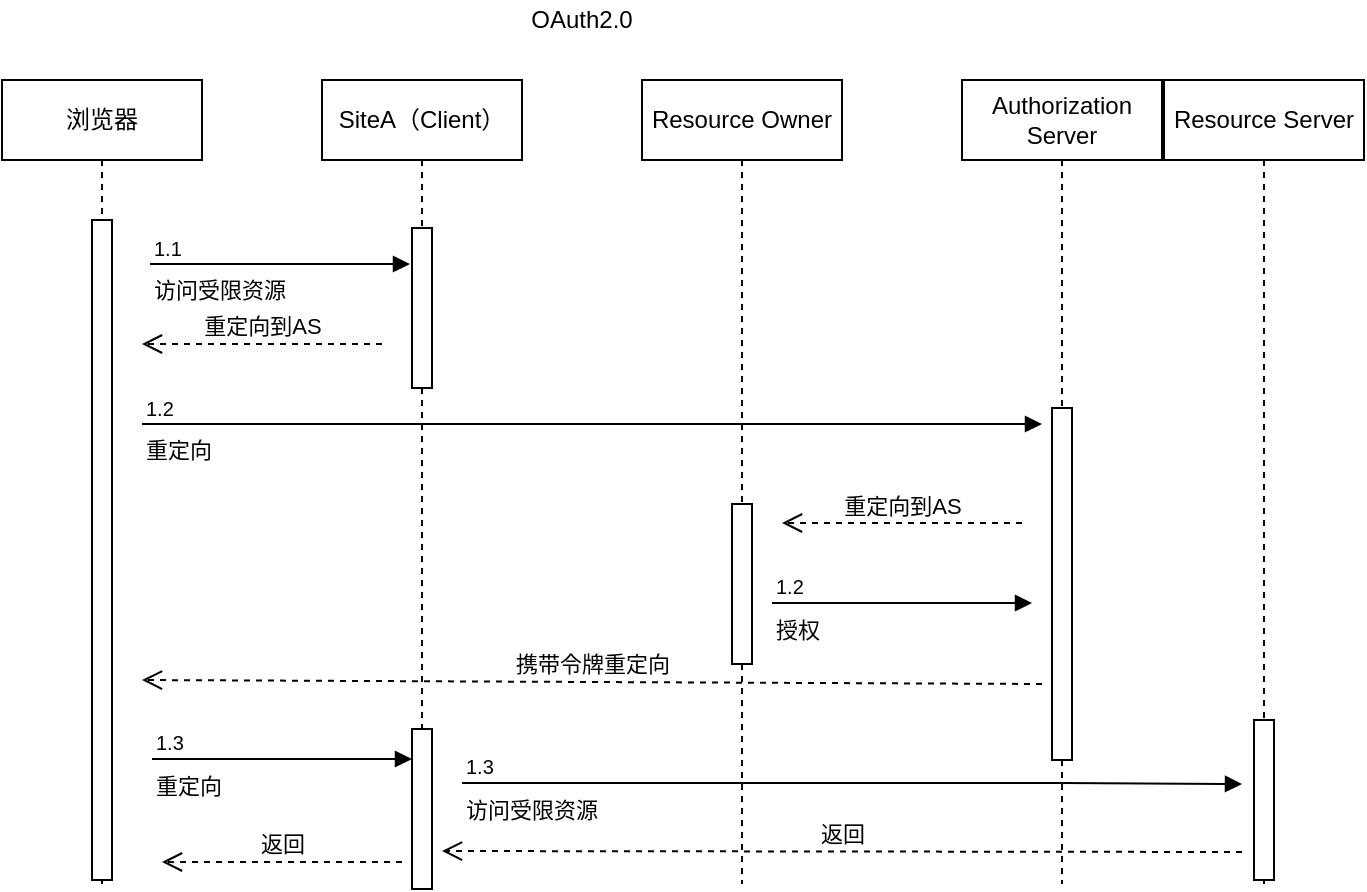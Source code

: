 <mxfile version="11.1.4" type="device"><diagram id="ErYk1C7J16shPg2j-KtX" name="Page-1"><mxGraphModel dx="-568" dy="1977" grid="1" gridSize="10" guides="1" tooltips="1" connect="1" arrows="1" fold="1" page="1" pageScale="1" pageWidth="827" pageHeight="1169" math="0" shadow="0"><root><mxCell id="0"/><mxCell id="1" parent="0"/><mxCell id="C6R_59PLRei2zEPe3SlT-1" value="" style="group" vertex="1" connectable="0" parent="1"><mxGeometry x="1678" y="-1120" width="681" height="444.5" as="geometry"/></mxCell><mxCell id="C6R_59PLRei2zEPe3SlT-2" value="浏览器" style="shape=umlLifeline;perimeter=lifelinePerimeter;whiteSpace=wrap;html=1;container=1;collapsible=0;recursiveResize=0;outlineConnect=0;align=center;" vertex="1" parent="C6R_59PLRei2zEPe3SlT-1"><mxGeometry y="40" width="100" height="402" as="geometry"/></mxCell><mxCell id="C6R_59PLRei2zEPe3SlT-3" value="" style="html=1;points=[];perimeter=orthogonalPerimeter;align=center;" vertex="1" parent="C6R_59PLRei2zEPe3SlT-2"><mxGeometry x="45" y="70" width="10" height="330" as="geometry"/></mxCell><mxCell id="C6R_59PLRei2zEPe3SlT-4" value="重定向到AS" style="html=1;verticalAlign=bottom;endArrow=open;dashed=1;endSize=8;" edge="1" parent="C6R_59PLRei2zEPe3SlT-2"><mxGeometry relative="1" as="geometry"><mxPoint x="190" y="132" as="sourcePoint"/><mxPoint x="70" y="132" as="targetPoint"/></mxGeometry></mxCell><mxCell id="C6R_59PLRei2zEPe3SlT-5" value="SiteA（Client）" style="shape=umlLifeline;perimeter=lifelinePerimeter;whiteSpace=wrap;html=1;container=1;collapsible=0;recursiveResize=0;outlineConnect=0;align=center;" vertex="1" parent="C6R_59PLRei2zEPe3SlT-1"><mxGeometry x="160" y="40" width="100" height="404.5" as="geometry"/></mxCell><mxCell id="C6R_59PLRei2zEPe3SlT-6" value="" style="html=1;points=[];perimeter=orthogonalPerimeter;align=center;" vertex="1" parent="C6R_59PLRei2zEPe3SlT-5"><mxGeometry x="45" y="74" width="10" height="80" as="geometry"/></mxCell><mxCell id="C6R_59PLRei2zEPe3SlT-7" value="" style="html=1;points=[];perimeter=orthogonalPerimeter;align=center;" vertex="1" parent="C6R_59PLRei2zEPe3SlT-5"><mxGeometry x="45" y="324.5" width="10" height="80" as="geometry"/></mxCell><mxCell id="C6R_59PLRei2zEPe3SlT-8" value="Resource Owner" style="shape=umlLifeline;perimeter=lifelinePerimeter;whiteSpace=wrap;html=1;container=1;collapsible=0;recursiveResize=0;outlineConnect=0;align=center;" vertex="1" parent="C6R_59PLRei2zEPe3SlT-1"><mxGeometry x="320" y="40" width="100" height="402" as="geometry"/></mxCell><mxCell id="C6R_59PLRei2zEPe3SlT-9" value="" style="html=1;points=[];perimeter=orthogonalPerimeter;align=center;" vertex="1" parent="C6R_59PLRei2zEPe3SlT-8"><mxGeometry x="45" y="212" width="10" height="80" as="geometry"/></mxCell><mxCell id="C6R_59PLRei2zEPe3SlT-10" value="Authorization Server" style="shape=umlLifeline;perimeter=lifelinePerimeter;whiteSpace=wrap;html=1;container=1;collapsible=0;recursiveResize=0;outlineConnect=0;align=center;" vertex="1" parent="C6R_59PLRei2zEPe3SlT-1"><mxGeometry x="480" y="40" width="100" height="402" as="geometry"/></mxCell><mxCell id="C6R_59PLRei2zEPe3SlT-11" value="" style="html=1;points=[];perimeter=orthogonalPerimeter;align=center;" vertex="1" parent="C6R_59PLRei2zEPe3SlT-10"><mxGeometry x="45" y="164" width="10" height="176" as="geometry"/></mxCell><mxCell id="C6R_59PLRei2zEPe3SlT-12" value="Resource Server" style="shape=umlLifeline;perimeter=lifelinePerimeter;whiteSpace=wrap;html=1;container=1;collapsible=0;recursiveResize=0;outlineConnect=0;align=center;" vertex="1" parent="C6R_59PLRei2zEPe3SlT-1"><mxGeometry x="581" y="40" width="100" height="402" as="geometry"/></mxCell><mxCell id="C6R_59PLRei2zEPe3SlT-13" value="" style="html=1;points=[];perimeter=orthogonalPerimeter;align=center;" vertex="1" parent="C6R_59PLRei2zEPe3SlT-12"><mxGeometry x="45" y="320" width="10" height="80" as="geometry"/></mxCell><mxCell id="C6R_59PLRei2zEPe3SlT-14" value="重定向" style="endArrow=block;endFill=1;html=1;edgeStyle=orthogonalEdgeStyle;align=left;verticalAlign=top;" edge="1" parent="C6R_59PLRei2zEPe3SlT-1"><mxGeometry x="-1" relative="1" as="geometry"><mxPoint x="70" y="212" as="sourcePoint"/><mxPoint x="520" y="212" as="targetPoint"/></mxGeometry></mxCell><mxCell id="C6R_59PLRei2zEPe3SlT-15" value="1.2" style="resizable=0;html=1;align=left;verticalAlign=bottom;labelBackgroundColor=#ffffff;fontSize=10;" connectable="0" vertex="1" parent="C6R_59PLRei2zEPe3SlT-14"><mxGeometry x="-1" relative="1" as="geometry"/></mxCell><mxCell id="C6R_59PLRei2zEPe3SlT-16" value="重定向到AS" style="html=1;verticalAlign=bottom;endArrow=open;dashed=1;endSize=8;" edge="1" parent="C6R_59PLRei2zEPe3SlT-1"><mxGeometry relative="1" as="geometry"><mxPoint x="510" y="261.5" as="sourcePoint"/><mxPoint x="390" y="261.5" as="targetPoint"/></mxGeometry></mxCell><mxCell id="C6R_59PLRei2zEPe3SlT-17" value="访问受限资源" style="endArrow=block;endFill=1;html=1;edgeStyle=orthogonalEdgeStyle;align=left;verticalAlign=top;" edge="1" parent="C6R_59PLRei2zEPe3SlT-1"><mxGeometry x="-1" relative="1" as="geometry"><mxPoint x="74" y="132" as="sourcePoint"/><mxPoint x="204" y="132" as="targetPoint"/></mxGeometry></mxCell><mxCell id="C6R_59PLRei2zEPe3SlT-18" value="1.1" style="resizable=0;html=1;align=left;verticalAlign=bottom;labelBackgroundColor=#ffffff;fontSize=10;" connectable="0" vertex="1" parent="C6R_59PLRei2zEPe3SlT-17"><mxGeometry x="-1" relative="1" as="geometry"/></mxCell><mxCell id="C6R_59PLRei2zEPe3SlT-19" value="授权" style="endArrow=block;endFill=1;html=1;edgeStyle=orthogonalEdgeStyle;align=left;verticalAlign=top;" edge="1" parent="C6R_59PLRei2zEPe3SlT-1"><mxGeometry x="-1" relative="1" as="geometry"><mxPoint x="385" y="301.5" as="sourcePoint"/><mxPoint x="515" y="301.5" as="targetPoint"/></mxGeometry></mxCell><mxCell id="C6R_59PLRei2zEPe3SlT-20" value="1.2" style="resizable=0;html=1;align=left;verticalAlign=bottom;labelBackgroundColor=#ffffff;fontSize=10;" connectable="0" vertex="1" parent="C6R_59PLRei2zEPe3SlT-19"><mxGeometry x="-1" relative="1" as="geometry"/></mxCell><mxCell id="C6R_59PLRei2zEPe3SlT-21" value="携带令牌重定向" style="html=1;verticalAlign=bottom;endArrow=open;dashed=1;endSize=8;" edge="1" parent="C6R_59PLRei2zEPe3SlT-1"><mxGeometry relative="1" as="geometry"><mxPoint x="520" y="342" as="sourcePoint"/><mxPoint x="70" y="340" as="targetPoint"/></mxGeometry></mxCell><mxCell id="C6R_59PLRei2zEPe3SlT-22" value="重定向" style="endArrow=block;endFill=1;html=1;edgeStyle=orthogonalEdgeStyle;align=left;verticalAlign=top;" edge="1" parent="C6R_59PLRei2zEPe3SlT-1"><mxGeometry x="-1" relative="1" as="geometry"><mxPoint x="75" y="379.5" as="sourcePoint"/><mxPoint x="205" y="379.5" as="targetPoint"/></mxGeometry></mxCell><mxCell id="C6R_59PLRei2zEPe3SlT-23" value="1.3" style="resizable=0;html=1;align=left;verticalAlign=bottom;labelBackgroundColor=#ffffff;fontSize=10;" connectable="0" vertex="1" parent="C6R_59PLRei2zEPe3SlT-22"><mxGeometry x="-1" relative="1" as="geometry"/></mxCell><mxCell id="C6R_59PLRei2zEPe3SlT-24" value="访问受限资源" style="endArrow=block;endFill=1;html=1;edgeStyle=orthogonalEdgeStyle;align=left;verticalAlign=top;" edge="1" parent="C6R_59PLRei2zEPe3SlT-1"><mxGeometry x="-1" relative="1" as="geometry"><mxPoint x="230" y="391.5" as="sourcePoint"/><mxPoint x="620" y="392" as="targetPoint"/><Array as="points"><mxPoint x="520" y="392"/><mxPoint x="520" y="392"/></Array></mxGeometry></mxCell><mxCell id="C6R_59PLRei2zEPe3SlT-25" value="1.3" style="resizable=0;html=1;align=left;verticalAlign=bottom;labelBackgroundColor=#ffffff;fontSize=10;" connectable="0" vertex="1" parent="C6R_59PLRei2zEPe3SlT-24"><mxGeometry x="-1" relative="1" as="geometry"/></mxCell><mxCell id="C6R_59PLRei2zEPe3SlT-26" value="返回" style="html=1;verticalAlign=bottom;endArrow=open;dashed=1;endSize=8;" edge="1" parent="C6R_59PLRei2zEPe3SlT-1"><mxGeometry relative="1" as="geometry"><mxPoint x="620" y="426" as="sourcePoint"/><mxPoint x="220" y="425.5" as="targetPoint"/></mxGeometry></mxCell><mxCell id="C6R_59PLRei2zEPe3SlT-27" value="返回" style="html=1;verticalAlign=bottom;endArrow=open;dashed=1;endSize=8;" edge="1" parent="C6R_59PLRei2zEPe3SlT-1"><mxGeometry relative="1" as="geometry"><mxPoint x="200" y="431" as="sourcePoint"/><mxPoint x="80" y="431" as="targetPoint"/></mxGeometry></mxCell><mxCell id="C6R_59PLRei2zEPe3SlT-28" value="OAuth2.0" style="text;html=1;strokeColor=none;fillColor=none;align=center;verticalAlign=middle;whiteSpace=wrap;rounded=0;" vertex="1" parent="C6R_59PLRei2zEPe3SlT-1"><mxGeometry x="270" width="40" height="20" as="geometry"/></mxCell></root></mxGraphModel></diagram></mxfile>